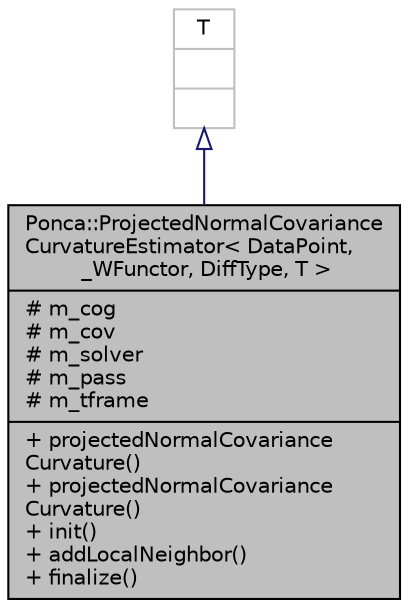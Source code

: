 digraph "Ponca::ProjectedNormalCovarianceCurvatureEstimator&lt; DataPoint, _WFunctor, DiffType, T &gt;"
{
 // INTERACTIVE_SVG=YES
 // LATEX_PDF_SIZE
  bgcolor="transparent";
  edge [fontname="Helvetica",fontsize="10",labelfontname="Helvetica",labelfontsize="10"];
  node [fontname="Helvetica",fontsize="10",shape=record];
  Node1 [label="{Ponca::ProjectedNormalCovariance\lCurvatureEstimator\< DataPoint,\l _WFunctor, DiffType, T \>\n|# m_cog\l# m_cov\l# m_solver\l# m_pass\l# m_tframe\l|+ projectedNormalCovariance\lCurvature()\l+ projectedNormalCovariance\lCurvature()\l+ init()\l+ addLocalNeighbor()\l+ finalize()\l}",height=0.2,width=0.4,color="black", fillcolor="grey75", style="filled", fontcolor="black",tooltip="Extension to compute curvature values based on a covariance analysis of normal vectors of neighbors p..."];
  Node2 -> Node1 [dir="back",color="midnightblue",fontsize="10",style="solid",arrowtail="onormal",fontname="Helvetica"];
  Node2 [label="{T\n||}",height=0.2,width=0.4,color="grey75",tooltip=" "];
}
